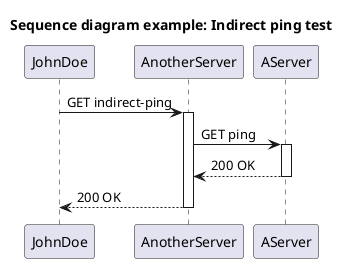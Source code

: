 @startuml
title Sequence diagram example: Indirect ping test
participant JohnDoe
participant AnotherServer
participant AServer
JohnDoe -> AnotherServer: GET indirect-ping 
activate AnotherServer
AnotherServer -> AServer: GET ping 
activate AServer

AServer --> AnotherServer: 200 OK
deactivate AServer
AnotherServer --> JohnDoe: 200 OK
deactivate AnotherServer
    @enduml